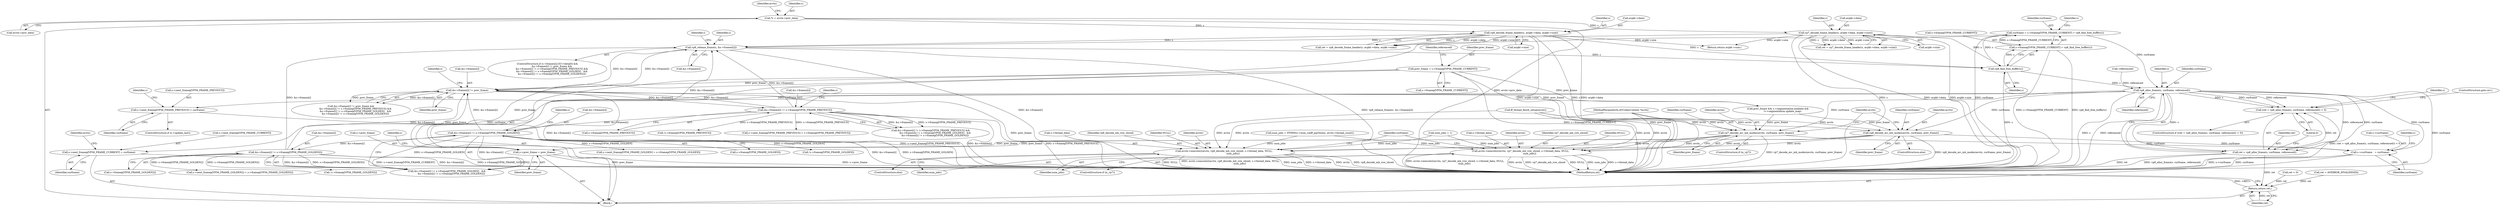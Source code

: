 digraph "0_FFmpeg_6b5d3fb26fb4be48e4966e4b1d97c2165538d4ef@API" {
"1000327" [label="(Call,curframe = s->framep[VP56_FRAME_CURRENT] = vp8_find_free_buffer(s))"];
"1000329" [label="(Call,s->framep[VP56_FRAME_CURRENT] = vp8_find_free_buffer(s))"];
"1000335" [label="(Call,vp8_find_free_buffer(s))"];
"1000138" [label="(Call,vp7_decode_frame_header(s, avpkt->data, avpkt->size))"];
"1000110" [label="(Call,*s = avctx->priv_data)"];
"1000149" [label="(Call,vp8_decode_frame_header(s, avpkt->data, avpkt->size))"];
"1000319" [label="(Call,vp8_release_frame(s, &s->frames[i]))"];
"1000295" [label="(Call,&s->frames[i] != s->framep[VP56_FRAME_GOLDEN])"];
"1000282" [label="(Call,&s->frames[i] != s->framep[VP56_FRAME_PREVIOUS])"];
"1000273" [label="(Call,&s->frames[i] != prev_frame)"];
"1000307" [label="(Call,&s->frames[i] != s->framep[VP56_FRAME_GOLDEN2])"];
"1000162" [label="(Call,prev_frame = s->framep[VP56_FRAME_CURRENT])"];
"1000426" [label="(Call,vp8_alloc_frame(s, curframe, referenced))"];
"1000423" [label="(Call,(ret = vp8_alloc_frame(s, curframe, referenced)) < 0)"];
"1000424" [label="(Call,ret = vp8_alloc_frame(s, curframe, referenced))"];
"1000875" [label="(Return,return ret;)"];
"1000498" [label="(Call,s->next_framep[VP56_FRAME_PREVIOUS] = curframe)"];
"1000517" [label="(Call,s->next_framep[VP56_FRAME_CURRENT] = curframe)"];
"1000660" [label="(Call,vp7_decode_mv_mb_modes(avctx, curframe, prev_frame))"];
"1000693" [label="(Call,s->curframe   = curframe)"];
"1000698" [label="(Call,s->prev_frame = prev_frame)"];
"1000763" [label="(Call,avctx->execute2(avctx, vp7_decode_mb_row_sliced, s->thread_data, NULL,\n                        num_jobs))"];
"1000772" [label="(Call,avctx->execute2(avctx, vp8_decode_mb_row_sliced, s->thread_data, NULL,\n                        num_jobs))"];
"1000665" [label="(Call,vp8_decode_mv_mb_modes(avctx, curframe, prev_frame))"];
"1000775" [label="(Call,s->thread_data)"];
"1000430" [label="(Literal,0)"];
"1000431" [label="(ControlStructure,goto err;)"];
"1000139" [label="(Identifier,s)"];
"1000665" [label="(Call,vp8_decode_mv_mb_modes(avctx, curframe, prev_frame))"];
"1000520" [label="(Identifier,s)"];
"1000765" [label="(Identifier,vp7_decode_mb_row_sliced)"];
"1000295" [label="(Call,&s->frames[i] != s->framep[VP56_FRAME_GOLDEN])"];
"1000428" [label="(Identifier,curframe)"];
"1000849" [label="(Return,return avpkt->size;)"];
"1000518" [label="(Call,s->next_framep[VP56_FRAME_CURRENT])"];
"1000108" [label="(Block,)"];
"1000425" [label="(Identifier,ret)"];
"1000769" [label="(Identifier,NULL)"];
"1000675" [label="(Call,num_jobs = 1)"];
"1000320" [label="(Identifier,s)"];
"1000273" [label="(Call,&s->frames[i] != prev_frame)"];
"1000772" [label="(Call,avctx->execute2(avctx, vp8_decode_mb_row_sliced, s->thread_data, NULL,\n                        num_jobs))"];
"1000328" [label="(Identifier,curframe)"];
"1000307" [label="(Call,&s->frames[i] != s->framep[VP56_FRAME_GOLDEN2])"];
"1000149" [label="(Call,vp8_decode_frame_header(s, avpkt->data, avpkt->size))"];
"1000707" [label="(Identifier,s)"];
"1000103" [label="(MethodParameterIn,AVCodecContext *avctx)"];
"1000321" [label="(Call,&s->frames[i])"];
"1000382" [label="(Call,!s->framep[VP56_FRAME_GOLDEN2])"];
"1000329" [label="(Call,s->framep[VP56_FRAME_CURRENT] = vp8_find_free_buffer(s))"];
"1000280" [label="(Identifier,prev_frame)"];
"1000702" [label="(Identifier,prev_frame)"];
"1000530" [label="(Call,ff_thread_finish_setup(avctx))"];
"1000330" [label="(Call,s->framep[VP56_FRAME_CURRENT])"];
"1000694" [label="(Call,s->curframe)"];
"1000483" [label="(Call,s->next_framep[VP56_FRAME_GOLDEN] = s->framep[VP56_FRAME_GOLDEN])"];
"1000517" [label="(Call,s->next_framep[VP56_FRAME_CURRENT] = curframe)"];
"1000661" [label="(Identifier,avctx)"];
"1000697" [label="(Identifier,curframe)"];
"1000498" [label="(Call,s->next_framep[VP56_FRAME_PREVIOUS] = curframe)"];
"1000774" [label="(Identifier,vp8_decode_mb_row_sliced)"];
"1000302" [label="(Call,s->framep[VP56_FRAME_GOLDEN])"];
"1000664" [label="(ControlStructure,else)"];
"1000272" [label="(Call,&s->frames[i] != prev_frame &&\n            &s->frames[i] != s->framep[VP56_FRAME_PREVIOUS] &&\n            &s->frames[i] != s->framep[VP56_FRAME_GOLDEN]   &&\n            &s->frames[i] != s->framep[VP56_FRAME_GOLDEN2])"];
"1000314" [label="(Call,s->framep[VP56_FRAME_GOLDEN2])"];
"1000698" [label="(Call,s->prev_frame = prev_frame)"];
"1000126" [label="(Identifier,avctx)"];
"1000154" [label="(Call,avpkt->size)"];
"1000779" [label="(Identifier,num_jobs)"];
"1000111" [label="(Identifier,s)"];
"1000494" [label="(ControlStructure,if (s->update_last))"];
"1000289" [label="(Call,s->framep[VP56_FRAME_PREVIOUS])"];
"1000256" [label="(Identifier,i)"];
"1000283" [label="(Call,&s->frames[i])"];
"1000286" [label="(Identifier,s)"];
"1000672" [label="(Identifier,avctx)"];
"1000504" [label="(Identifier,curframe)"];
"1000424" [label="(Call,ret = vp8_alloc_frame(s, curframe, referenced))"];
"1000763" [label="(Call,avctx->execute2(avctx, vp7_decode_mb_row_sliced, s->thread_data, NULL,\n                        num_jobs))"];
"1000637" [label="(Call,prev_frame && s->segmentation.enabled &&\n            !s->segmentation.update_map)"];
"1000110" [label="(Call,*s = avctx->priv_data)"];
"1000140" [label="(Call,avpkt->data)"];
"1000257" [label="(ControlStructure,if (s->frames[i].tf.f->data[0] &&\n            &s->frames[i] != prev_frame &&\n            &s->frames[i] != s->framep[VP56_FRAME_PREVIOUS] &&\n            &s->frames[i] != s->framep[VP56_FRAME_GOLDEN]   &&\n            &s->frames[i] != s->framep[VP56_FRAME_GOLDEN2]))"];
"1000693" [label="(Call,s->curframe   = curframe)"];
"1000662" [label="(Identifier,curframe)"];
"1000429" [label="(Identifier,referenced)"];
"1000189" [label="(Call,!referenced)"];
"1000778" [label="(Identifier,NULL)"];
"1000281" [label="(Call,&s->frames[i] != s->framep[VP56_FRAME_PREVIOUS] &&\n            &s->frames[i] != s->framep[VP56_FRAME_GOLDEN]   &&\n            &s->frames[i] != s->framep[VP56_FRAME_GOLDEN2])"];
"1000783" [label="(Identifier,curframe)"];
"1000327" [label="(Call,curframe = s->framep[VP56_FRAME_CURRENT] = vp8_find_free_buffer(s))"];
"1000761" [label="(ControlStructure,if (is_vp7))"];
"1000136" [label="(Call,ret = vp7_decode_frame_header(s, avpkt->data, avpkt->size))"];
"1000335" [label="(Call,vp8_find_free_buffer(s))"];
"1000151" [label="(Call,avpkt->data)"];
"1000766" [label="(Call,s->thread_data)"];
"1000667" [label="(Identifier,curframe)"];
"1000319" [label="(Call,vp8_release_frame(s, &s->frames[i]))"];
"1000875" [label="(Return,return ret;)"];
"1000527" [label="(Identifier,avctx)"];
"1000773" [label="(Identifier,avctx)"];
"1000274" [label="(Call,&s->frames[i])"];
"1000427" [label="(Identifier,s)"];
"1000162" [label="(Call,prev_frame = s->framep[VP56_FRAME_CURRENT])"];
"1000369" [label="(Call,!s->framep[VP56_FRAME_PREVIOUS])"];
"1000426" [label="(Call,vp8_alloc_frame(s, curframe, referenced))"];
"1000666" [label="(Identifier,avctx)"];
"1000699" [label="(Call,s->prev_frame)"];
"1000150" [label="(Identifier,s)"];
"1000770" [label="(Identifier,num_jobs)"];
"1000143" [label="(Call,avpkt->size)"];
"1000308" [label="(Call,&s->frames[i])"];
"1000138" [label="(Call,vp7_decode_frame_header(s, avpkt->data, avpkt->size))"];
"1000340" [label="(Identifier,s)"];
"1000294" [label="(Call,&s->frames[i] != s->framep[VP56_FRAME_GOLDEN]   &&\n            &s->frames[i] != s->framep[VP56_FRAME_GOLDEN2])"];
"1000163" [label="(Identifier,prev_frame)"];
"1000423" [label="(Call,(ret = vp8_alloc_frame(s, curframe, referenced)) < 0)"];
"1000876" [label="(Identifier,ret)"];
"1000668" [label="(Identifier,prev_frame)"];
"1000170" [label="(Identifier,referenced)"];
"1000422" [label="(ControlStructure,if ((ret = vp8_alloc_frame(s, curframe, referenced)) < 0))"];
"1000679" [label="(Call,num_jobs = FFMIN(s->num_coeff_partitions, avctx->thread_count))"];
"1000158" [label="(Call,ret < 0)"];
"1000376" [label="(Call,!s->framep[VP56_FRAME_GOLDEN])"];
"1000663" [label="(Identifier,prev_frame)"];
"1000499" [label="(Call,s->next_framep[VP56_FRAME_PREVIOUS])"];
"1000523" [label="(Identifier,curframe)"];
"1000336" [label="(Identifier,s)"];
"1000296" [label="(Call,&s->frames[i])"];
"1000877" [label="(MethodReturn,int)"];
"1000700" [label="(Identifier,s)"];
"1000282" [label="(Call,&s->frames[i] != s->framep[VP56_FRAME_PREVIOUS])"];
"1000764" [label="(Identifier,avctx)"];
"1000393" [label="(Call,ret = AVERROR_INVALIDDATA)"];
"1000771" [label="(ControlStructure,else)"];
"1000506" [label="(Call,s->next_framep[VP56_FRAME_PREVIOUS] = s->framep[VP56_FRAME_PREVIOUS])"];
"1000299" [label="(Identifier,s)"];
"1000311" [label="(Identifier,s)"];
"1000435" [label="(Identifier,s)"];
"1000147" [label="(Call,ret = vp8_decode_frame_header(s, avpkt->data, avpkt->size))"];
"1000452" [label="(Call,s->next_framep[VP56_FRAME_GOLDEN2] = s->framep[VP56_FRAME_GOLDEN2])"];
"1000112" [label="(Call,avctx->priv_data)"];
"1000164" [label="(Call,s->framep[VP56_FRAME_CURRENT])"];
"1000658" [label="(ControlStructure,if (is_vp7))"];
"1000660" [label="(Call,vp7_decode_mv_mb_modes(avctx, curframe, prev_frame))"];
"1000327" -> "1000108"  [label="AST: "];
"1000327" -> "1000329"  [label="CFG: "];
"1000328" -> "1000327"  [label="AST: "];
"1000329" -> "1000327"  [label="AST: "];
"1000340" -> "1000327"  [label="CFG: "];
"1000327" -> "1000877"  [label="DDG: curframe"];
"1000329" -> "1000327"  [label="DDG: s->framep[VP56_FRAME_CURRENT]"];
"1000335" -> "1000327"  [label="DDG: s"];
"1000327" -> "1000426"  [label="DDG: curframe"];
"1000329" -> "1000335"  [label="CFG: "];
"1000330" -> "1000329"  [label="AST: "];
"1000335" -> "1000329"  [label="AST: "];
"1000329" -> "1000877"  [label="DDG: s->framep[VP56_FRAME_CURRENT]"];
"1000329" -> "1000877"  [label="DDG: vp8_find_free_buffer(s)"];
"1000335" -> "1000329"  [label="DDG: s"];
"1000335" -> "1000336"  [label="CFG: "];
"1000336" -> "1000335"  [label="AST: "];
"1000335" -> "1000877"  [label="DDG: s"];
"1000138" -> "1000335"  [label="DDG: s"];
"1000149" -> "1000335"  [label="DDG: s"];
"1000319" -> "1000335"  [label="DDG: s"];
"1000335" -> "1000426"  [label="DDG: s"];
"1000138" -> "1000136"  [label="AST: "];
"1000138" -> "1000143"  [label="CFG: "];
"1000139" -> "1000138"  [label="AST: "];
"1000140" -> "1000138"  [label="AST: "];
"1000143" -> "1000138"  [label="AST: "];
"1000136" -> "1000138"  [label="CFG: "];
"1000138" -> "1000877"  [label="DDG: s"];
"1000138" -> "1000877"  [label="DDG: avpkt->data"];
"1000138" -> "1000877"  [label="DDG: avpkt->size"];
"1000138" -> "1000136"  [label="DDG: s"];
"1000138" -> "1000136"  [label="DDG: avpkt->data"];
"1000138" -> "1000136"  [label="DDG: avpkt->size"];
"1000110" -> "1000138"  [label="DDG: s"];
"1000138" -> "1000319"  [label="DDG: s"];
"1000138" -> "1000849"  [label="DDG: avpkt->size"];
"1000110" -> "1000108"  [label="AST: "];
"1000110" -> "1000112"  [label="CFG: "];
"1000111" -> "1000110"  [label="AST: "];
"1000112" -> "1000110"  [label="AST: "];
"1000126" -> "1000110"  [label="CFG: "];
"1000110" -> "1000877"  [label="DDG: avctx->priv_data"];
"1000110" -> "1000149"  [label="DDG: s"];
"1000149" -> "1000147"  [label="AST: "];
"1000149" -> "1000154"  [label="CFG: "];
"1000150" -> "1000149"  [label="AST: "];
"1000151" -> "1000149"  [label="AST: "];
"1000154" -> "1000149"  [label="AST: "];
"1000147" -> "1000149"  [label="CFG: "];
"1000149" -> "1000877"  [label="DDG: avpkt->data"];
"1000149" -> "1000877"  [label="DDG: avpkt->size"];
"1000149" -> "1000877"  [label="DDG: s"];
"1000149" -> "1000147"  [label="DDG: s"];
"1000149" -> "1000147"  [label="DDG: avpkt->data"];
"1000149" -> "1000147"  [label="DDG: avpkt->size"];
"1000149" -> "1000319"  [label="DDG: s"];
"1000149" -> "1000849"  [label="DDG: avpkt->size"];
"1000319" -> "1000257"  [label="AST: "];
"1000319" -> "1000321"  [label="CFG: "];
"1000320" -> "1000319"  [label="AST: "];
"1000321" -> "1000319"  [label="AST: "];
"1000256" -> "1000319"  [label="CFG: "];
"1000319" -> "1000877"  [label="DDG: vp8_release_frame(s, &s->frames[i])"];
"1000319" -> "1000877"  [label="DDG: &s->frames[i]"];
"1000319" -> "1000273"  [label="DDG: &s->frames[i]"];
"1000295" -> "1000319"  [label="DDG: &s->frames[i]"];
"1000273" -> "1000319"  [label="DDG: &s->frames[i]"];
"1000307" -> "1000319"  [label="DDG: &s->frames[i]"];
"1000282" -> "1000319"  [label="DDG: &s->frames[i]"];
"1000295" -> "1000294"  [label="AST: "];
"1000295" -> "1000302"  [label="CFG: "];
"1000296" -> "1000295"  [label="AST: "];
"1000302" -> "1000295"  [label="AST: "];
"1000311" -> "1000295"  [label="CFG: "];
"1000294" -> "1000295"  [label="CFG: "];
"1000295" -> "1000877"  [label="DDG: &s->frames[i]"];
"1000295" -> "1000877"  [label="DDG: s->framep[VP56_FRAME_GOLDEN]"];
"1000295" -> "1000273"  [label="DDG: &s->frames[i]"];
"1000295" -> "1000294"  [label="DDG: &s->frames[i]"];
"1000295" -> "1000294"  [label="DDG: s->framep[VP56_FRAME_GOLDEN]"];
"1000282" -> "1000295"  [label="DDG: &s->frames[i]"];
"1000295" -> "1000307"  [label="DDG: &s->frames[i]"];
"1000295" -> "1000376"  [label="DDG: s->framep[VP56_FRAME_GOLDEN]"];
"1000295" -> "1000483"  [label="DDG: s->framep[VP56_FRAME_GOLDEN]"];
"1000282" -> "1000281"  [label="AST: "];
"1000282" -> "1000289"  [label="CFG: "];
"1000283" -> "1000282"  [label="AST: "];
"1000289" -> "1000282"  [label="AST: "];
"1000299" -> "1000282"  [label="CFG: "];
"1000281" -> "1000282"  [label="CFG: "];
"1000282" -> "1000877"  [label="DDG: s->framep[VP56_FRAME_PREVIOUS]"];
"1000282" -> "1000877"  [label="DDG: &s->frames[i]"];
"1000282" -> "1000273"  [label="DDG: &s->frames[i]"];
"1000282" -> "1000281"  [label="DDG: &s->frames[i]"];
"1000282" -> "1000281"  [label="DDG: s->framep[VP56_FRAME_PREVIOUS]"];
"1000273" -> "1000282"  [label="DDG: &s->frames[i]"];
"1000282" -> "1000369"  [label="DDG: s->framep[VP56_FRAME_PREVIOUS]"];
"1000282" -> "1000506"  [label="DDG: s->framep[VP56_FRAME_PREVIOUS]"];
"1000273" -> "1000272"  [label="AST: "];
"1000273" -> "1000280"  [label="CFG: "];
"1000274" -> "1000273"  [label="AST: "];
"1000280" -> "1000273"  [label="AST: "];
"1000286" -> "1000273"  [label="CFG: "];
"1000272" -> "1000273"  [label="CFG: "];
"1000273" -> "1000877"  [label="DDG: prev_frame"];
"1000273" -> "1000877"  [label="DDG: &s->frames[i]"];
"1000273" -> "1000272"  [label="DDG: &s->frames[i]"];
"1000273" -> "1000272"  [label="DDG: prev_frame"];
"1000307" -> "1000273"  [label="DDG: &s->frames[i]"];
"1000162" -> "1000273"  [label="DDG: prev_frame"];
"1000273" -> "1000637"  [label="DDG: prev_frame"];
"1000273" -> "1000698"  [label="DDG: prev_frame"];
"1000307" -> "1000294"  [label="AST: "];
"1000307" -> "1000314"  [label="CFG: "];
"1000308" -> "1000307"  [label="AST: "];
"1000314" -> "1000307"  [label="AST: "];
"1000294" -> "1000307"  [label="CFG: "];
"1000307" -> "1000877"  [label="DDG: &s->frames[i]"];
"1000307" -> "1000877"  [label="DDG: s->framep[VP56_FRAME_GOLDEN2]"];
"1000307" -> "1000294"  [label="DDG: &s->frames[i]"];
"1000307" -> "1000294"  [label="DDG: s->framep[VP56_FRAME_GOLDEN2]"];
"1000307" -> "1000382"  [label="DDG: s->framep[VP56_FRAME_GOLDEN2]"];
"1000307" -> "1000452"  [label="DDG: s->framep[VP56_FRAME_GOLDEN2]"];
"1000162" -> "1000108"  [label="AST: "];
"1000162" -> "1000164"  [label="CFG: "];
"1000163" -> "1000162"  [label="AST: "];
"1000164" -> "1000162"  [label="AST: "];
"1000170" -> "1000162"  [label="CFG: "];
"1000162" -> "1000877"  [label="DDG: s->framep[VP56_FRAME_CURRENT]"];
"1000162" -> "1000877"  [label="DDG: prev_frame"];
"1000162" -> "1000637"  [label="DDG: prev_frame"];
"1000162" -> "1000698"  [label="DDG: prev_frame"];
"1000426" -> "1000424"  [label="AST: "];
"1000426" -> "1000429"  [label="CFG: "];
"1000427" -> "1000426"  [label="AST: "];
"1000428" -> "1000426"  [label="AST: "];
"1000429" -> "1000426"  [label="AST: "];
"1000424" -> "1000426"  [label="CFG: "];
"1000426" -> "1000877"  [label="DDG: curframe"];
"1000426" -> "1000877"  [label="DDG: s"];
"1000426" -> "1000877"  [label="DDG: referenced"];
"1000426" -> "1000423"  [label="DDG: s"];
"1000426" -> "1000423"  [label="DDG: curframe"];
"1000426" -> "1000423"  [label="DDG: referenced"];
"1000426" -> "1000424"  [label="DDG: s"];
"1000426" -> "1000424"  [label="DDG: curframe"];
"1000426" -> "1000424"  [label="DDG: referenced"];
"1000189" -> "1000426"  [label="DDG: referenced"];
"1000426" -> "1000498"  [label="DDG: curframe"];
"1000426" -> "1000517"  [label="DDG: curframe"];
"1000426" -> "1000660"  [label="DDG: curframe"];
"1000426" -> "1000665"  [label="DDG: curframe"];
"1000426" -> "1000693"  [label="DDG: curframe"];
"1000423" -> "1000422"  [label="AST: "];
"1000423" -> "1000430"  [label="CFG: "];
"1000424" -> "1000423"  [label="AST: "];
"1000430" -> "1000423"  [label="AST: "];
"1000431" -> "1000423"  [label="CFG: "];
"1000435" -> "1000423"  [label="CFG: "];
"1000423" -> "1000877"  [label="DDG: (ret = vp8_alloc_frame(s, curframe, referenced)) < 0"];
"1000424" -> "1000423"  [label="DDG: ret"];
"1000425" -> "1000424"  [label="AST: "];
"1000430" -> "1000424"  [label="CFG: "];
"1000424" -> "1000877"  [label="DDG: vp8_alloc_frame(s, curframe, referenced)"];
"1000424" -> "1000877"  [label="DDG: ret"];
"1000424" -> "1000875"  [label="DDG: ret"];
"1000875" -> "1000108"  [label="AST: "];
"1000875" -> "1000876"  [label="CFG: "];
"1000876" -> "1000875"  [label="AST: "];
"1000877" -> "1000875"  [label="CFG: "];
"1000875" -> "1000877"  [label="DDG: <RET>"];
"1000876" -> "1000875"  [label="DDG: ret"];
"1000158" -> "1000875"  [label="DDG: ret"];
"1000393" -> "1000875"  [label="DDG: ret"];
"1000498" -> "1000494"  [label="AST: "];
"1000498" -> "1000504"  [label="CFG: "];
"1000499" -> "1000498"  [label="AST: "];
"1000504" -> "1000498"  [label="AST: "];
"1000520" -> "1000498"  [label="CFG: "];
"1000498" -> "1000877"  [label="DDG: s->next_framep[VP56_FRAME_PREVIOUS]"];
"1000517" -> "1000108"  [label="AST: "];
"1000517" -> "1000523"  [label="CFG: "];
"1000518" -> "1000517"  [label="AST: "];
"1000523" -> "1000517"  [label="AST: "];
"1000527" -> "1000517"  [label="CFG: "];
"1000517" -> "1000877"  [label="DDG: s->next_framep[VP56_FRAME_CURRENT]"];
"1000660" -> "1000658"  [label="AST: "];
"1000660" -> "1000663"  [label="CFG: "];
"1000661" -> "1000660"  [label="AST: "];
"1000662" -> "1000660"  [label="AST: "];
"1000663" -> "1000660"  [label="AST: "];
"1000672" -> "1000660"  [label="CFG: "];
"1000660" -> "1000877"  [label="DDG: vp7_decode_mv_mb_modes(avctx, curframe, prev_frame)"];
"1000530" -> "1000660"  [label="DDG: avctx"];
"1000103" -> "1000660"  [label="DDG: avctx"];
"1000637" -> "1000660"  [label="DDG: prev_frame"];
"1000660" -> "1000693"  [label="DDG: curframe"];
"1000660" -> "1000698"  [label="DDG: prev_frame"];
"1000660" -> "1000763"  [label="DDG: avctx"];
"1000660" -> "1000772"  [label="DDG: avctx"];
"1000693" -> "1000108"  [label="AST: "];
"1000693" -> "1000697"  [label="CFG: "];
"1000694" -> "1000693"  [label="AST: "];
"1000697" -> "1000693"  [label="AST: "];
"1000700" -> "1000693"  [label="CFG: "];
"1000693" -> "1000877"  [label="DDG: curframe"];
"1000693" -> "1000877"  [label="DDG: s->curframe"];
"1000665" -> "1000693"  [label="DDG: curframe"];
"1000698" -> "1000108"  [label="AST: "];
"1000698" -> "1000702"  [label="CFG: "];
"1000699" -> "1000698"  [label="AST: "];
"1000702" -> "1000698"  [label="AST: "];
"1000707" -> "1000698"  [label="CFG: "];
"1000698" -> "1000877"  [label="DDG: s->prev_frame"];
"1000698" -> "1000877"  [label="DDG: prev_frame"];
"1000665" -> "1000698"  [label="DDG: prev_frame"];
"1000763" -> "1000761"  [label="AST: "];
"1000763" -> "1000770"  [label="CFG: "];
"1000764" -> "1000763"  [label="AST: "];
"1000765" -> "1000763"  [label="AST: "];
"1000766" -> "1000763"  [label="AST: "];
"1000769" -> "1000763"  [label="AST: "];
"1000770" -> "1000763"  [label="AST: "];
"1000783" -> "1000763"  [label="CFG: "];
"1000763" -> "1000877"  [label="DDG: NULL"];
"1000763" -> "1000877"  [label="DDG: num_jobs"];
"1000763" -> "1000877"  [label="DDG: s->thread_data"];
"1000763" -> "1000877"  [label="DDG: avctx->execute2(avctx, vp7_decode_mb_row_sliced, s->thread_data, NULL,\n                        num_jobs)"];
"1000763" -> "1000877"  [label="DDG: avctx"];
"1000763" -> "1000877"  [label="DDG: vp7_decode_mb_row_sliced"];
"1000530" -> "1000763"  [label="DDG: avctx"];
"1000665" -> "1000763"  [label="DDG: avctx"];
"1000103" -> "1000763"  [label="DDG: avctx"];
"1000675" -> "1000763"  [label="DDG: num_jobs"];
"1000679" -> "1000763"  [label="DDG: num_jobs"];
"1000772" -> "1000771"  [label="AST: "];
"1000772" -> "1000779"  [label="CFG: "];
"1000773" -> "1000772"  [label="AST: "];
"1000774" -> "1000772"  [label="AST: "];
"1000775" -> "1000772"  [label="AST: "];
"1000778" -> "1000772"  [label="AST: "];
"1000779" -> "1000772"  [label="AST: "];
"1000783" -> "1000772"  [label="CFG: "];
"1000772" -> "1000877"  [label="DDG: avctx"];
"1000772" -> "1000877"  [label="DDG: vp8_decode_mb_row_sliced"];
"1000772" -> "1000877"  [label="DDG: NULL"];
"1000772" -> "1000877"  [label="DDG: avctx->execute2(avctx, vp8_decode_mb_row_sliced, s->thread_data, NULL,\n                        num_jobs)"];
"1000772" -> "1000877"  [label="DDG: num_jobs"];
"1000772" -> "1000877"  [label="DDG: s->thread_data"];
"1000530" -> "1000772"  [label="DDG: avctx"];
"1000665" -> "1000772"  [label="DDG: avctx"];
"1000103" -> "1000772"  [label="DDG: avctx"];
"1000675" -> "1000772"  [label="DDG: num_jobs"];
"1000679" -> "1000772"  [label="DDG: num_jobs"];
"1000665" -> "1000664"  [label="AST: "];
"1000665" -> "1000668"  [label="CFG: "];
"1000666" -> "1000665"  [label="AST: "];
"1000667" -> "1000665"  [label="AST: "];
"1000668" -> "1000665"  [label="AST: "];
"1000672" -> "1000665"  [label="CFG: "];
"1000665" -> "1000877"  [label="DDG: vp8_decode_mv_mb_modes(avctx, curframe, prev_frame)"];
"1000530" -> "1000665"  [label="DDG: avctx"];
"1000103" -> "1000665"  [label="DDG: avctx"];
"1000637" -> "1000665"  [label="DDG: prev_frame"];
}
